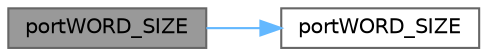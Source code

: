 digraph "portWORD_SIZE"
{
 // LATEX_PDF_SIZE
  bgcolor="transparent";
  edge [fontname=Helvetica,fontsize=10,labelfontname=Helvetica,labelfontsize=10];
  node [fontname=Helvetica,fontsize=10,shape=box,height=0.2,width=0.4];
  rankdir="LR";
  Node1 [id="Node000001",label="portWORD_SIZE",height=0.2,width=0.4,color="gray40", fillcolor="grey60", style="filled", fontcolor="black",tooltip=" "];
  Node1 -> Node2 [id="edge1_Node000001_Node000002",color="steelblue1",style="solid",tooltip=" "];
  Node2 [id="Node000002",label="portWORD_SIZE",height=0.2,width=0.4,color="grey40", fillcolor="white", style="filled",URL="$_g_c_c_2_r_i_s_c-_v_2chip__specific__extensions_2_pulpino___vega___r_v32_m1_r_m_2freertos__risc_42330ed41578e3246f3d21d6cb759dc2.html#a8b3566e34775683bab1798724785b6cd",tooltip=" "];
}
